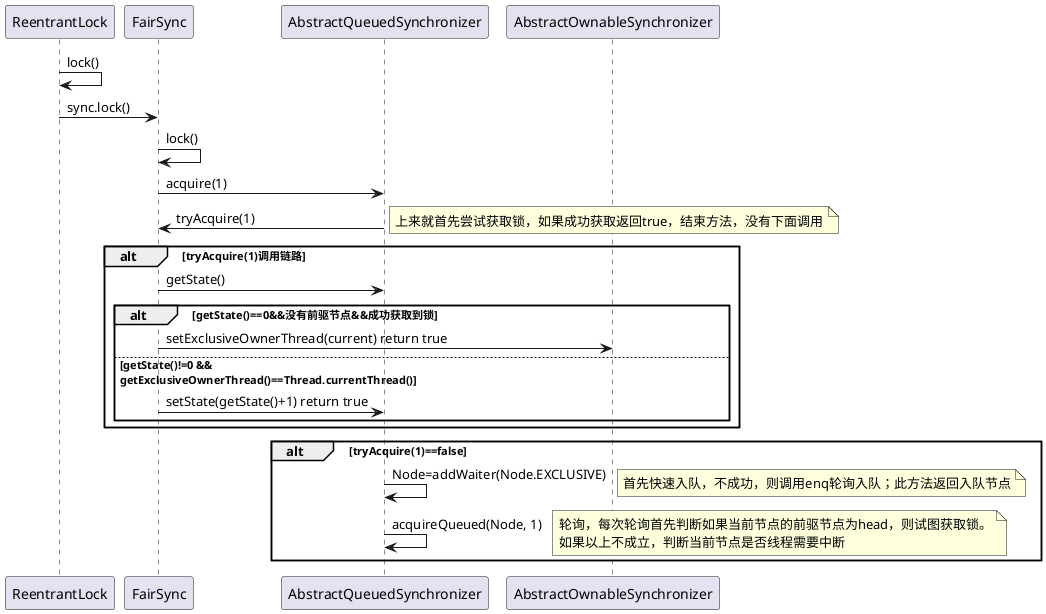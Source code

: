 @startuml
participant "ReentrantLock" as ReentrantLock
participant "FairSync" as FairSync
participant "AbstractQueuedSynchronizer" as AbstractQueuedSynchronizer
participant "AbstractOwnableSynchronizer" as AbstractOwnableSynchronizer
ReentrantLock -> ReentrantLock: lock()
ReentrantLock -> FairSync: sync.lock()
FairSync -> FairSync: lock()
FairSync -> AbstractQueuedSynchronizer: acquire(1)
AbstractQueuedSynchronizer -> FairSync: tryAcquire(1)
note right:上来就首先尝试获取锁，如果成功获取返回true，结束方法，没有下面调用
alt tryAcquire(1)调用链路
    FairSync -> AbstractQueuedSynchronizer: getState()
    alt getState()==0&&没有前驱节点&&成功获取到锁
        FairSync-> AbstractOwnableSynchronizer:setExclusiveOwnerThread(current) return true
    else getState()!=0 && \ngetExclusiveOwnerThread()==Thread.currentThread()
    FairSync -> AbstractQueuedSynchronizer: setState(getState()+1) return true
    end
end

alt tryAcquire(1)==false
    AbstractQueuedSynchronizer->AbstractQueuedSynchronizer:Node=addWaiter(Node.EXCLUSIVE)
    note right:首先快速入队，不成功，则调用enq轮询入队；此方法返回入队节点
    AbstractQueuedSynchronizer->AbstractQueuedSynchronizer:acquireQueued(Node, 1)
    note right:轮询，每次轮询首先判断如果当前节点的前驱节点为head，则试图获取锁。\n如果以上不成立，判断当前节点是否线程需要中断
end
@enduml